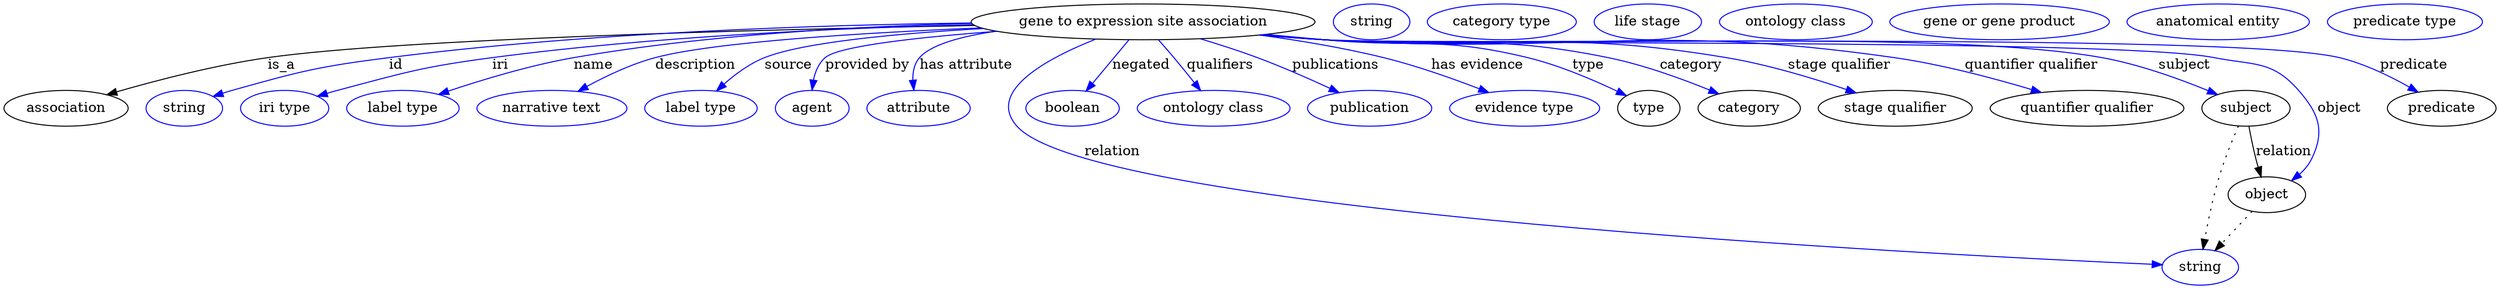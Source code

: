 digraph {
	graph [bb="0,0,2507,283"];
	node [label="\N"];
	"gene to expression site association"	[height=0.5,
		label="gene to expression site association",
		pos="1145.4,265",
		width=4.8024];
	association	[height=0.5,
		pos="62.394,178",
		width=1.7332];
	"gene to expression site association" -> association	[label=is_a,
		lp="279.39,221.5",
		pos="e,103.52,191.72 975.7,261.32 759.41,257.19 397.67,247.72 265.39,229 212.77,221.55 153.93,206.27 113.21,194.54"];
	id	[color=blue,
		height=0.5,
		label=string,
		pos="181.39,178",
		width=1.0652];
	"gene to expression site association" -> id	[color=blue,
		label=id,
		lp="394.39,221.5",
		pos="e,210.38,189.97 972.75,263.86 818.67,261.87 587.19,254.31 387.39,229 316.23,219.98 298.47,215.35 229.39,196 226.29,195.13 223.09,\
194.16 219.89,193.14",
		style=solid];
	iri	[color=blue,
		height=0.5,
		label="iri type",
		pos="282.39,178",
		width=1.2277];
	"gene to expression site association" -> iri	[color=blue,
		label=iri,
		lp="499.39,221.5",
		pos="e,315.32,190.13 974.66,262.09 842.31,258.87 654.57,250.49 491.39,229 421.13,219.75 403.89,214.18 335.39,196 332.02,195.11 328.55,\
194.12 325.07,193.1",
		style=solid];
	name	[color=blue,
		height=0.5,
		label="label type",
		pos="401.39,178",
		width=1.5707];
	"gene to expression site association" -> name	[color=blue,
		label=name,
		lp="593.39,221.5",
		pos="e,437.42,192.01 973.1,263.38 858.96,260.54 706.34,252.1 573.39,229 529.75,221.42 481.43,206.79 447.14,195.31",
		style=solid];
	description	[color=blue,
		height=0.5,
		label="narrative text",
		pos="551.39,178",
		width=2.0943];
	"gene to expression site association" -> description	[color=blue,
		label=description,
		lp="695.89,221.5",
		pos="e,577.69,195.08 982.62,258.92 864.42,254 715.15,244.88 655.39,229 631.33,222.6 606.11,210.63 586.53,200",
		style=solid];
	source	[color=blue,
		height=0.5,
		label="label type",
		pos="701.39,178",
		width=1.5707];
	"gene to expression site association" -> source	[color=blue,
		label=source,
		lp="789.39,221.5",
		pos="e,717.09,195.52 984.96,258.22 899.81,253.38 804.81,244.63 765.39,229 750.42,223.06 736.06,212.46 724.75,202.55",
		style=solid];
	"provided by"	[color=blue,
		height=0.5,
		label=agent,
		pos="813.39,178",
		width=1.0291];
	"gene to expression site association" -> "provided by"	[color=blue,
		label="provided by",
		lp="868.89,221.5",
		pos="e,813.2,196.4 998.69,255.45 921.51,249.61 840.04,240.8 826.39,229 819.83,223.33 816.37,214.81 814.61,206.4",
		style=solid];
	"has attribute"	[color=blue,
		height=0.5,
		label=attribute,
		pos="920.39,178",
		width=1.4443];
	"gene to expression site association" -> "has attribute"	[color=blue,
		label="has attribute",
		lp="968.39,221.5",
		pos="e,915.65,196.27 998.21,255.55 963.33,250.4 932.88,242.16 921.39,229 916.01,222.84 914.46,214.44 914.64,206.29",
		style=solid];
	relation	[color=blue,
		height=0.5,
		label=string,
		pos="2209.4,18",
		width=1.0652];
	"gene to expression site association" -> relation	[color=blue,
		label=relation,
		lp="1115.4,134.5",
		pos="e,2171.4,20.565 1098,247.53 1050.4,228.48 988.12,195.2 1019.4,160 1096.7,73.015 1947.7,30.379 2161.1,21.011",
		style=solid];
	negated	[color=blue,
		height=0.5,
		label=boolean,
		pos="1075.4,178",
		width=1.2999];
	"gene to expression site association" -> negated	[color=blue,
		label=negated,
		lp="1144.4,221.5",
		pos="e,1088.8,195.31 1131.2,246.8 1120.9,234.23 1106.7,217.01 1095.2,203.08",
		style=solid];
	qualifiers	[color=blue,
		height=0.5,
		label="ontology class",
		pos="1216.4,178",
		width=2.1304];
	"gene to expression site association" -> qualifiers	[color=blue,
		label=qualifiers,
		lp="1223.9,221.5",
		pos="e,1203.7,195.93 1161.6,246.79 1166.8,241.2 1172.4,234.91 1177.4,229 1184.1,221.01 1191.3,212.07 1197.5,203.97",
		style=solid];
	publications	[color=blue,
		height=0.5,
		label=publication,
		pos="1373.4,178",
		width=1.7332];
	"gene to expression site association" -> publications	[color=blue,
		label=publications,
		lp="1340.4,221.5",
		pos="e,1342.9,193.86 1203.7,247.98 1222.3,242.45 1242.9,235.9 1261.4,229 1285.8,219.91 1312.4,208.1 1333.6,198.24",
		style=solid];
	"has evidence"	[color=blue,
		height=0.5,
		label="evidence type",
		pos="1529.4,178",
		width=2.0943];
	"gene to expression site association" -> "has evidence"	[color=blue,
		label="has evidence",
		lp="1482.9,221.5",
		pos="e,1493.5,193.96 1263.1,251.81 1303.2,246.4 1348,238.96 1388.4,229 1421,220.96 1456.5,208.31 1483.8,197.75",
		style=solid];
	type	[height=0.5,
		pos="1654.4,178",
		width=0.86659];
	"gene to expression site association" -> type	[color=blue,
		label=type,
		lp="1594.4,221.5",
		pos="e,1631.9,190.74 1268.7,252.38 1288.4,250.56 1308.4,248.71 1327.4,247 1418.9,238.73 1444.1,250.77 1533.4,229 1564.8,221.33 1598.7,\
206.73 1622.6,195.27",
		style=solid];
	category	[height=0.5,
		pos="1755.4,178",
		width=1.4263];
	"gene to expression site association" -> category	[color=blue,
		label=category,
		lp="1697.9,221.5",
		pos="e,1725,192.56 1266.7,252.15 1287,250.32 1307.8,248.53 1327.4,247 1454.8,237.06 1489.2,254.6 1614.4,229 1649.6,221.81 1687.9,207.81 \
1715.6,196.45",
		style=solid];
	"stage qualifier"	[height=0.5,
		pos="1902.4,178",
		width=2.1484];
	"gene to expression site association" -> "stage qualifier"	[color=blue,
		label="stage qualifier",
		lp="1846.9,221.5",
		pos="e,1863.1,193.6 1265.3,251.97 1286,250.13 1307.3,248.38 1327.4,247 1507.6,234.6 1555.3,258.84 1733.4,229 1774.7,222.08 1820.2,208.25 \
1853.6,196.88",
		style=solid];
	"quantifier qualifier"	[height=0.5,
		pos="2095.4,178",
		width=2.7081];
	"gene to expression site association" -> "quantifier qualifier"	[color=blue,
		label="quantifier qualifier",
		lp="2039.4,221.5",
		pos="e,2049.6,193.95 1263.8,251.87 1284.9,250.01 1306.8,248.28 1327.4,247 1582.6,231.1 1649.3,265.28 1902.4,229 1949.4,222.26 2001.5,\
208.38 2039.7,196.95",
		style=solid];
	subject	[height=0.5,
		pos="2255.4,178",
		width=1.2277];
	"gene to expression site association" -> subject	[color=blue,
		label=subject,
		lp="2193.4,221.5",
		pos="e,2226.7,191.88 1263.3,251.77 1284.6,249.91 1306.6,248.21 1327.4,247 1501.1,236.9 1939.1,259.73 2110.4,229 2147.8,222.28 2188.6,\
207.49 2217.4,195.73",
		style=solid];
	object	[height=0.5,
		pos="2276.4,91",
		width=1.0832];
	"gene to expression site association" -> object	[color=blue,
		label=object,
		lp="2349.4,178",
		pos="e,2301.3,105.25 1262.8,251.77 1284.3,249.89 1306.5,248.19 1327.4,247 1426.8,241.37 2125.7,248.31 2223.4,229 2263.1,221.14 2281.7,\
226.51 2308.4,196 2328.9,172.51 2335.1,155.03 2321.4,127 2318.5,121.17 2314.2,116.02 2309.3,111.6",
		style=solid];
	predicate	[height=0.5,
		pos="2452.4,178",
		width=1.5165];
	"gene to expression site association" -> predicate	[color=blue,
		label=predicate,
		lp="2424.4,221.5",
		pos="e,2428.6,194.29 1262.8,251.72 1284.3,249.85 1306.5,248.16 1327.4,247 1440.8,240.71 2238.9,255.42 2349.4,229 2374.3,223.05 2400.1,\
210.46 2419.7,199.4",
		style=solid];
	association_type	[color=blue,
		height=0.5,
		label=string,
		pos="1374.4,265",
		width=1.0652];
	association_category	[color=blue,
		height=0.5,
		label="category type",
		pos="1505.4,265",
		width=2.0762];
	"gene to expression site association_stage qualifier"	[color=blue,
		height=0.5,
		label="life stage",
		pos="1652.4,265",
		width=1.4985];
	"gene to expression site association_quantifier qualifier"	[color=blue,
		height=0.5,
		label="ontology class",
		pos="1801.4,265",
		width=2.1304];
	subject -> relation	[pos="e,2212.1,36.136 2247.8,160.24 2241.9,146.64 2233.8,126.88 2228.4,109 2222.1,88.265 2217.2,64.241 2213.9,46.231",
		style=dotted];
	subject -> object	[label=relation,
		lp="2293.4,134.5",
		pos="e,2270.7,108.98 2258.4,159.77 2260.2,150.09 2262.6,137.8 2265.4,127 2266.1,124.32 2266.9,121.53 2267.7,118.76"];
	"gene to expression site association_subject"	[color=blue,
		height=0.5,
		label="gene or gene product",
		pos="2006.4,265",
		width=3.0692];
	object -> relation	[pos="e,2224.2,34.713 2261.5,74.243 2252.6,64.775 2241.1,52.56 2231.1,42.024",
		style=dotted];
	"gene to expression site association_object"	[color=blue,
		height=0.5,
		label="anatomical entity",
		pos="2226.4,265",
		width=2.5456];
	"gene to expression site association_predicate"	[color=blue,
		height=0.5,
		label="predicate type",
		pos="2414.4,265",
		width=2.1665];
}
